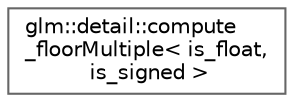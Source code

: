 digraph "Graphical Class Hierarchy"
{
 // LATEX_PDF_SIZE
  bgcolor="transparent";
  edge [fontname=Helvetica,fontsize=10,labelfontname=Helvetica,labelfontsize=10];
  node [fontname=Helvetica,fontsize=10,shape=box,height=0.2,width=0.4];
  rankdir="LR";
  Node0 [id="Node000000",label="glm::detail::compute\l_floorMultiple\< is_float,\l is_signed \>",height=0.2,width=0.4,color="grey40", fillcolor="white", style="filled",URL="$structglm_1_1detail_1_1compute__floor_multiple.html",tooltip=" "];
}
